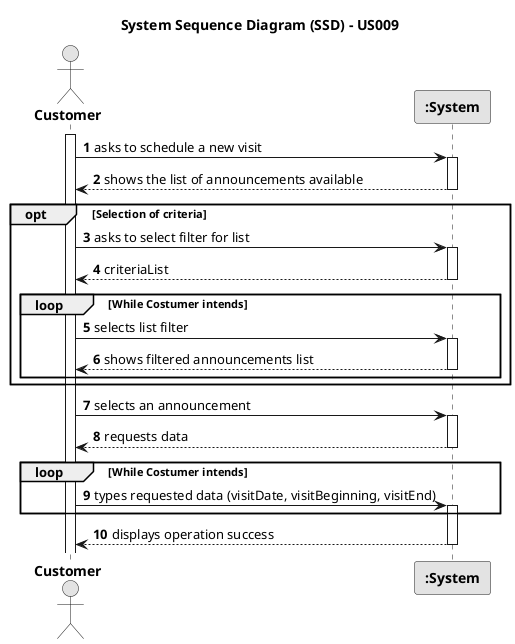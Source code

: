 @startuml
skinparam monochrome true
skinparam packageStyle rectangle
skinparam shadowing false

title System Sequence Diagram (SSD) - US009

autonumber

actor "<b> Customer </b>" as CTM
participant "<b> :System </b>" as System

activate CTM

    CTM -> System : asks to schedule a new visit
        activate System

    System --> CTM : shows the list of announcements available
        deactivate System

    opt Selection of criteria

        CTM -> System : asks to select filter for list
        activate System

        System --> CTM : criteriaList
        deactivate System

        loop While Costumer intends

            CTM -> System : selects list filter
            activate System

                System --> CTM : shows filtered announcements list
            deactivate System
        end loop

    end opt

    CTM -> System : selects an announcement
        activate System

    System --> CTM : requests data
        deactivate System

    loop While Costumer intends

    CTM -> System : types requested data (visitDate, visitBeginning, visitEnd)
        activate System

    end loop

    System --> CTM : displays operation success
        deactivate System

@enduml